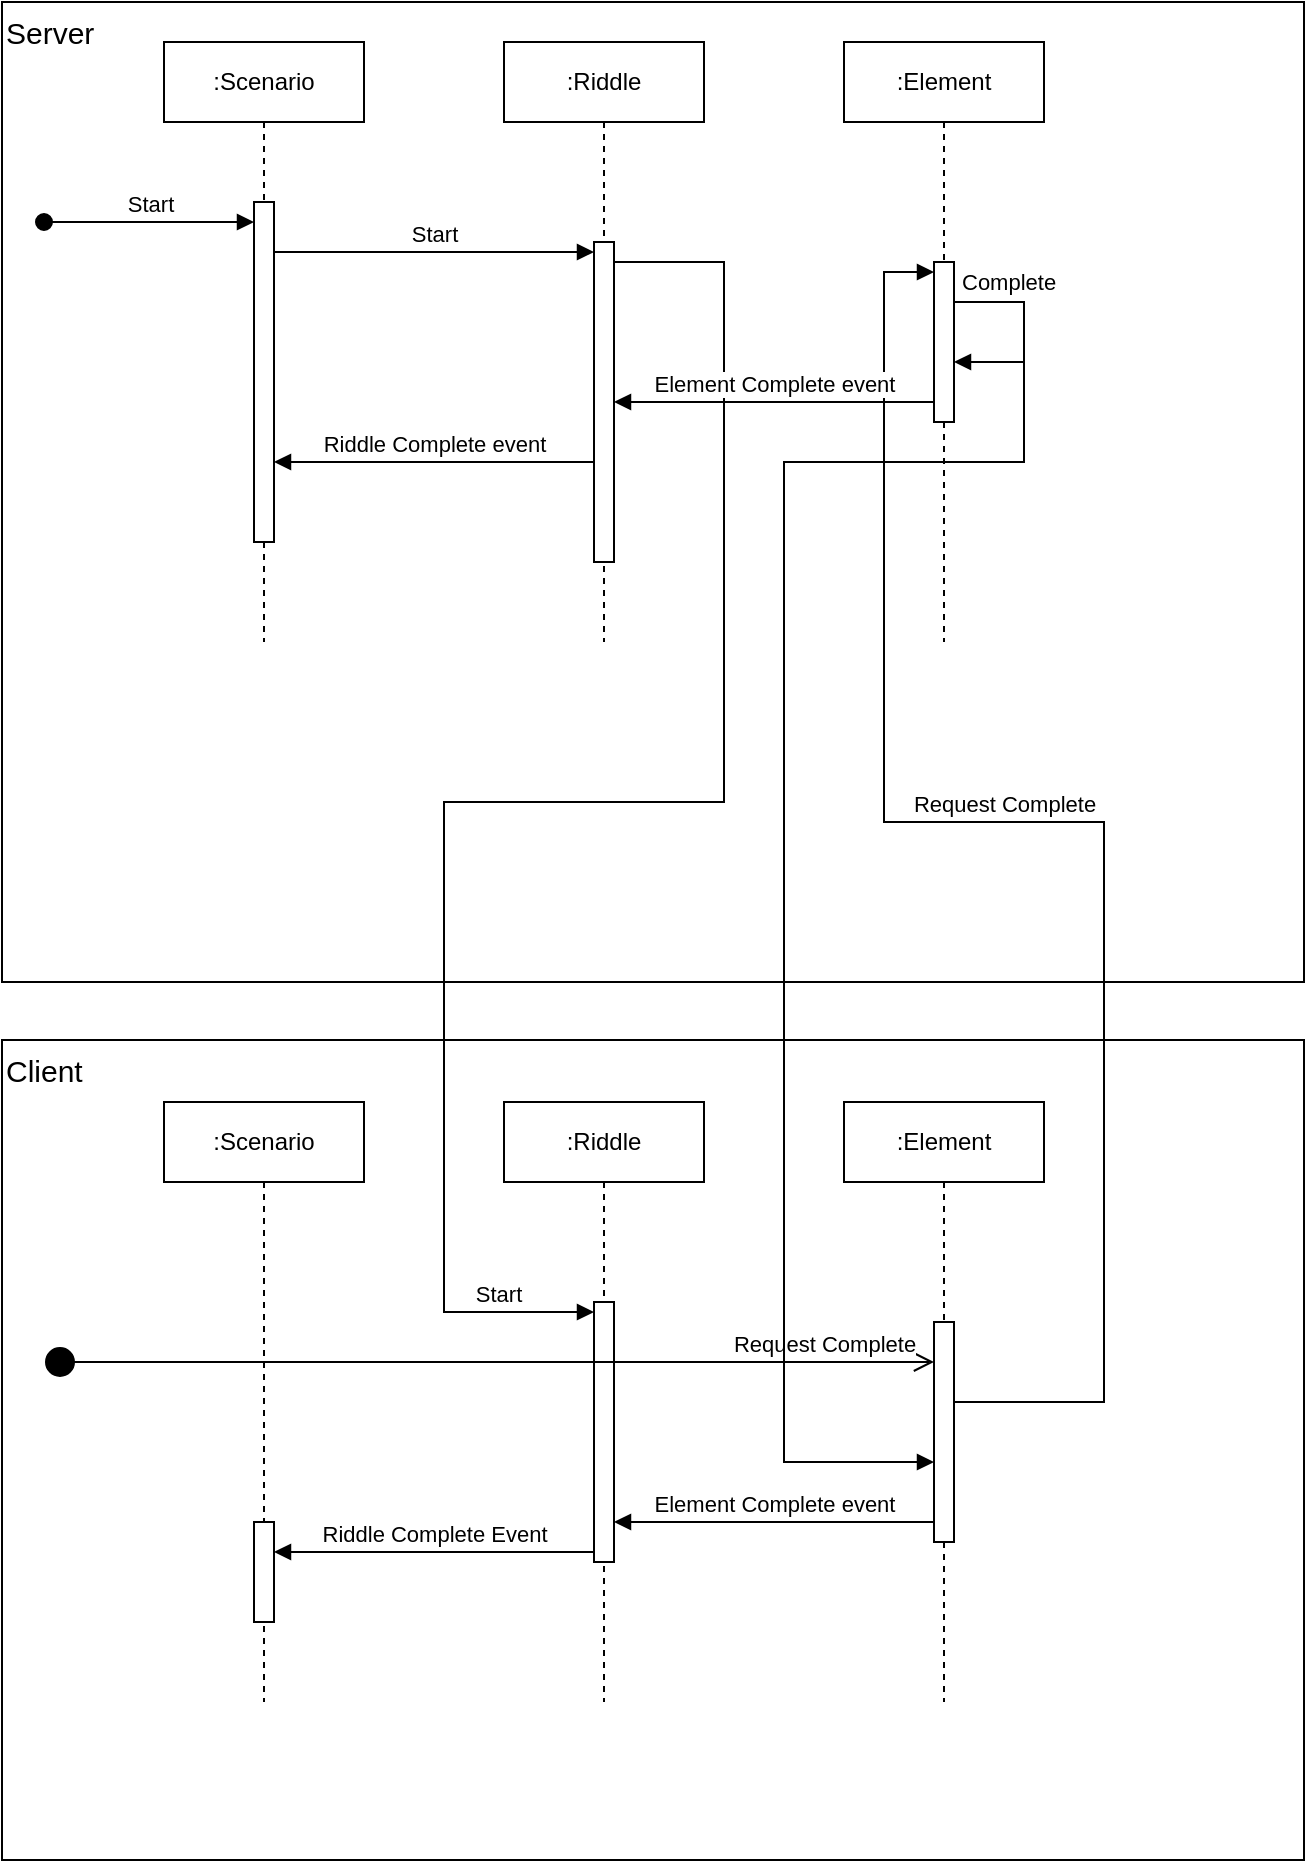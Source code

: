 <mxfile version="23.1.1" type="device">
  <diagram name="Page-1" id="-xLwoKTvgAkwHdRJ8a2l">
    <mxGraphModel dx="1488" dy="790" grid="1" gridSize="10" guides="1" tooltips="1" connect="1" arrows="1" fold="1" page="1" pageScale="1" pageWidth="827" pageHeight="1169" math="0" shadow="0">
      <root>
        <mxCell id="0" />
        <mxCell id="1" parent="0" />
        <mxCell id="bhFVGf_21SlI8WKuqxVn-3" value="Server" style="rounded=0;whiteSpace=wrap;html=1;verticalAlign=top;align=left;fontSize=15;" vertex="1" parent="1">
          <mxGeometry x="139" y="240" width="651" height="490" as="geometry" />
        </mxCell>
        <mxCell id="bhFVGf_21SlI8WKuqxVn-4" value=":Scenario" style="shape=umlLifeline;perimeter=lifelinePerimeter;whiteSpace=wrap;html=1;container=1;dropTarget=0;collapsible=0;recursiveResize=0;outlineConnect=0;portConstraint=eastwest;newEdgeStyle={&quot;curved&quot;:0,&quot;rounded&quot;:0};" vertex="1" parent="1">
          <mxGeometry x="220" y="260" width="100" height="300" as="geometry" />
        </mxCell>
        <mxCell id="bhFVGf_21SlI8WKuqxVn-8" value="" style="html=1;points=[[0,0,0,0,5],[0,1,0,0,-5],[1,0,0,0,5],[1,1,0,0,-5]];perimeter=orthogonalPerimeter;outlineConnect=0;targetShapes=umlLifeline;portConstraint=eastwest;newEdgeStyle={&quot;curved&quot;:0,&quot;rounded&quot;:0};" vertex="1" parent="bhFVGf_21SlI8WKuqxVn-4">
          <mxGeometry x="45" y="80" width="10" height="170" as="geometry" />
        </mxCell>
        <mxCell id="bhFVGf_21SlI8WKuqxVn-5" value=":Riddle" style="shape=umlLifeline;perimeter=lifelinePerimeter;whiteSpace=wrap;html=1;container=1;dropTarget=0;collapsible=0;recursiveResize=0;outlineConnect=0;portConstraint=eastwest;newEdgeStyle={&quot;curved&quot;:0,&quot;rounded&quot;:0};" vertex="1" parent="1">
          <mxGeometry x="390" y="260" width="100" height="300" as="geometry" />
        </mxCell>
        <mxCell id="bhFVGf_21SlI8WKuqxVn-9" value="" style="html=1;points=[[0,0,0,0,5],[0,1,0,0,-5],[1,0,0,0,5],[1,1,0,0,-5]];perimeter=orthogonalPerimeter;outlineConnect=0;targetShapes=umlLifeline;portConstraint=eastwest;newEdgeStyle={&quot;curved&quot;:0,&quot;rounded&quot;:0};" vertex="1" parent="bhFVGf_21SlI8WKuqxVn-5">
          <mxGeometry x="45" y="100" width="10" height="160" as="geometry" />
        </mxCell>
        <mxCell id="bhFVGf_21SlI8WKuqxVn-6" value=":Element" style="shape=umlLifeline;perimeter=lifelinePerimeter;whiteSpace=wrap;html=1;container=1;dropTarget=0;collapsible=0;recursiveResize=0;outlineConnect=0;portConstraint=eastwest;newEdgeStyle={&quot;curved&quot;:0,&quot;rounded&quot;:0};" vertex="1" parent="1">
          <mxGeometry x="560" y="260" width="100" height="300" as="geometry" />
        </mxCell>
        <mxCell id="bhFVGf_21SlI8WKuqxVn-10" value="" style="html=1;points=[[0,0,0,0,5],[0,1,0,0,-5],[1,0,0,0,5],[1,1,0,0,-5]];perimeter=orthogonalPerimeter;outlineConnect=0;targetShapes=umlLifeline;portConstraint=eastwest;newEdgeStyle={&quot;curved&quot;:0,&quot;rounded&quot;:0};" vertex="1" parent="bhFVGf_21SlI8WKuqxVn-6">
          <mxGeometry x="45" y="110" width="10" height="80" as="geometry" />
        </mxCell>
        <mxCell id="bhFVGf_21SlI8WKuqxVn-7" value="Start" style="html=1;verticalAlign=bottom;startArrow=oval;startFill=1;endArrow=block;startSize=8;curved=0;rounded=0;" edge="1" parent="1" target="bhFVGf_21SlI8WKuqxVn-8">
          <mxGeometry width="60" relative="1" as="geometry">
            <mxPoint x="160" y="350" as="sourcePoint" />
            <mxPoint x="220" y="350" as="targetPoint" />
          </mxGeometry>
        </mxCell>
        <mxCell id="bhFVGf_21SlI8WKuqxVn-11" value="Start" style="html=1;verticalAlign=bottom;endArrow=block;curved=0;rounded=0;entryX=0;entryY=0;entryDx=0;entryDy=5;entryPerimeter=0;" edge="1" parent="1" source="bhFVGf_21SlI8WKuqxVn-8" target="bhFVGf_21SlI8WKuqxVn-9">
          <mxGeometry width="80" relative="1" as="geometry">
            <mxPoint x="270" y="370" as="sourcePoint" />
            <mxPoint x="350" y="370" as="targetPoint" />
          </mxGeometry>
        </mxCell>
        <mxCell id="bhFVGf_21SlI8WKuqxVn-13" value="Client" style="rounded=0;whiteSpace=wrap;html=1;verticalAlign=top;align=left;fontSize=15;" vertex="1" parent="1">
          <mxGeometry x="139" y="759" width="651" height="410" as="geometry" />
        </mxCell>
        <mxCell id="bhFVGf_21SlI8WKuqxVn-14" value=":Scenario" style="shape=umlLifeline;perimeter=lifelinePerimeter;whiteSpace=wrap;html=1;container=1;dropTarget=0;collapsible=0;recursiveResize=0;outlineConnect=0;portConstraint=eastwest;newEdgeStyle={&quot;curved&quot;:0,&quot;rounded&quot;:0};" vertex="1" parent="1">
          <mxGeometry x="220" y="790" width="100" height="300" as="geometry" />
        </mxCell>
        <mxCell id="bhFVGf_21SlI8WKuqxVn-29" value="" style="html=1;points=[[0,0,0,0,5],[0,1,0,0,-5],[1,0,0,0,5],[1,1,0,0,-5]];perimeter=orthogonalPerimeter;outlineConnect=0;targetShapes=umlLifeline;portConstraint=eastwest;newEdgeStyle={&quot;curved&quot;:0,&quot;rounded&quot;:0};" vertex="1" parent="bhFVGf_21SlI8WKuqxVn-14">
          <mxGeometry x="45" y="210" width="10" height="50" as="geometry" />
        </mxCell>
        <mxCell id="bhFVGf_21SlI8WKuqxVn-16" value=":Riddle" style="shape=umlLifeline;perimeter=lifelinePerimeter;whiteSpace=wrap;html=1;container=1;dropTarget=0;collapsible=0;recursiveResize=0;outlineConnect=0;portConstraint=eastwest;newEdgeStyle={&quot;curved&quot;:0,&quot;rounded&quot;:0};" vertex="1" parent="1">
          <mxGeometry x="390" y="790" width="100" height="300" as="geometry" />
        </mxCell>
        <mxCell id="bhFVGf_21SlI8WKuqxVn-17" value="" style="html=1;points=[[0,0,0,0,5],[0,1,0,0,-5],[1,0,0,0,5],[1,1,0,0,-5]];perimeter=orthogonalPerimeter;outlineConnect=0;targetShapes=umlLifeline;portConstraint=eastwest;newEdgeStyle={&quot;curved&quot;:0,&quot;rounded&quot;:0};" vertex="1" parent="bhFVGf_21SlI8WKuqxVn-16">
          <mxGeometry x="45" y="100" width="10" height="130" as="geometry" />
        </mxCell>
        <mxCell id="bhFVGf_21SlI8WKuqxVn-18" value=":Element" style="shape=umlLifeline;perimeter=lifelinePerimeter;whiteSpace=wrap;html=1;container=1;dropTarget=0;collapsible=0;recursiveResize=0;outlineConnect=0;portConstraint=eastwest;newEdgeStyle={&quot;curved&quot;:0,&quot;rounded&quot;:0};" vertex="1" parent="1">
          <mxGeometry x="560" y="790" width="100" height="300" as="geometry" />
        </mxCell>
        <mxCell id="bhFVGf_21SlI8WKuqxVn-19" value="" style="html=1;points=[[0,0,0,0,5],[0,1,0,0,-5],[1,0,0,0,5],[1,1,0,0,-5]];perimeter=orthogonalPerimeter;outlineConnect=0;targetShapes=umlLifeline;portConstraint=eastwest;newEdgeStyle={&quot;curved&quot;:0,&quot;rounded&quot;:0};" vertex="1" parent="bhFVGf_21SlI8WKuqxVn-18">
          <mxGeometry x="45" y="110" width="10" height="110" as="geometry" />
        </mxCell>
        <mxCell id="bhFVGf_21SlI8WKuqxVn-21" value="Start" style="html=1;verticalAlign=bottom;endArrow=block;curved=0;rounded=0;entryX=0;entryY=0;entryDx=0;entryDy=5;entryPerimeter=0;" edge="1" parent="1" source="bhFVGf_21SlI8WKuqxVn-9" target="bhFVGf_21SlI8WKuqxVn-17">
          <mxGeometry x="0.878" width="80" relative="1" as="geometry">
            <mxPoint x="360" y="370" as="sourcePoint" />
            <mxPoint x="350" y="950" as="targetPoint" />
            <Array as="points">
              <mxPoint x="500" y="370" />
              <mxPoint x="500" y="640" />
              <mxPoint x="360" y="640" />
              <mxPoint x="360" y="895" />
            </Array>
            <mxPoint as="offset" />
          </mxGeometry>
        </mxCell>
        <mxCell id="bhFVGf_21SlI8WKuqxVn-22" value="Request Complete" style="html=1;verticalAlign=bottom;startArrow=circle;startFill=1;endArrow=open;startSize=6;endSize=8;curved=0;rounded=0;" edge="1" parent="1" target="bhFVGf_21SlI8WKuqxVn-19">
          <mxGeometry x="0.753" width="80" relative="1" as="geometry">
            <mxPoint x="160" y="920" as="sourcePoint" />
            <mxPoint x="240" y="920" as="targetPoint" />
            <mxPoint as="offset" />
          </mxGeometry>
        </mxCell>
        <mxCell id="bhFVGf_21SlI8WKuqxVn-23" value="Request Complete" style="html=1;verticalAlign=bottom;endArrow=block;curved=0;rounded=0;entryX=0;entryY=0;entryDx=0;entryDy=5;entryPerimeter=0;" edge="1" parent="1" source="bhFVGf_21SlI8WKuqxVn-19" target="bhFVGf_21SlI8WKuqxVn-10">
          <mxGeometry x="0.071" width="80" relative="1" as="geometry">
            <mxPoint x="450" y="810" as="sourcePoint" />
            <mxPoint x="530" y="810" as="targetPoint" />
            <Array as="points">
              <mxPoint x="690" y="940" />
              <mxPoint x="690" y="650" />
              <mxPoint x="580" y="650" />
              <mxPoint x="580" y="375" />
            </Array>
            <mxPoint as="offset" />
          </mxGeometry>
        </mxCell>
        <mxCell id="bhFVGf_21SlI8WKuqxVn-26" value="Complete" style="html=1;align=left;spacingLeft=2;endArrow=block;rounded=0;edgeStyle=orthogonalEdgeStyle;curved=0;rounded=0;" edge="1" target="bhFVGf_21SlI8WKuqxVn-10" parent="1">
          <mxGeometry x="-1" y="10" relative="1" as="geometry">
            <mxPoint x="615" y="390.0" as="sourcePoint" />
            <Array as="points">
              <mxPoint x="650" y="390" />
              <mxPoint x="650" y="420" />
            </Array>
            <mxPoint x="625" y="420.0" as="targetPoint" />
            <mxPoint as="offset" />
          </mxGeometry>
        </mxCell>
        <mxCell id="bhFVGf_21SlI8WKuqxVn-27" value="" style="html=1;verticalAlign=bottom;endArrow=block;curved=0;rounded=0;" edge="1" parent="1" target="bhFVGf_21SlI8WKuqxVn-19">
          <mxGeometry x="0.914" width="80" relative="1" as="geometry">
            <mxPoint x="615" y="390" as="sourcePoint" />
            <mxPoint x="605" y="910" as="targetPoint" />
            <Array as="points">
              <mxPoint x="650" y="390" />
              <mxPoint x="650" y="470" />
              <mxPoint x="530" y="470" />
              <mxPoint x="530" y="970" />
            </Array>
            <mxPoint as="offset" />
          </mxGeometry>
        </mxCell>
        <mxCell id="bhFVGf_21SlI8WKuqxVn-28" value="Element Complete event" style="html=1;verticalAlign=bottom;endArrow=block;curved=0;rounded=0;" edge="1" parent="1" source="bhFVGf_21SlI8WKuqxVn-19">
          <mxGeometry width="80" relative="1" as="geometry">
            <mxPoint x="610" y="1000" as="sourcePoint" />
            <mxPoint x="445" y="1000" as="targetPoint" />
          </mxGeometry>
        </mxCell>
        <mxCell id="bhFVGf_21SlI8WKuqxVn-30" value="Riddle Complete Event" style="html=1;verticalAlign=bottom;endArrow=block;curved=0;rounded=0;exitX=0;exitY=1;exitDx=0;exitDy=-5;exitPerimeter=0;" edge="1" parent="1" source="bhFVGf_21SlI8WKuqxVn-17" target="bhFVGf_21SlI8WKuqxVn-29">
          <mxGeometry width="80" relative="1" as="geometry">
            <mxPoint x="310" y="1020" as="sourcePoint" />
            <mxPoint x="390" y="1020" as="targetPoint" />
          </mxGeometry>
        </mxCell>
        <mxCell id="bhFVGf_21SlI8WKuqxVn-31" value="Element Complete event" style="html=1;verticalAlign=bottom;endArrow=block;curved=0;rounded=0;" edge="1" parent="1">
          <mxGeometry width="80" relative="1" as="geometry">
            <mxPoint x="605" y="440" as="sourcePoint" />
            <mxPoint x="445" y="440" as="targetPoint" />
          </mxGeometry>
        </mxCell>
        <mxCell id="bhFVGf_21SlI8WKuqxVn-32" value="Riddle Complete event" style="html=1;verticalAlign=bottom;endArrow=block;curved=0;rounded=0;" edge="1" parent="1">
          <mxGeometry width="80" relative="1" as="geometry">
            <mxPoint x="435" y="470" as="sourcePoint" />
            <mxPoint x="275" y="470" as="targetPoint" />
          </mxGeometry>
        </mxCell>
      </root>
    </mxGraphModel>
  </diagram>
</mxfile>
